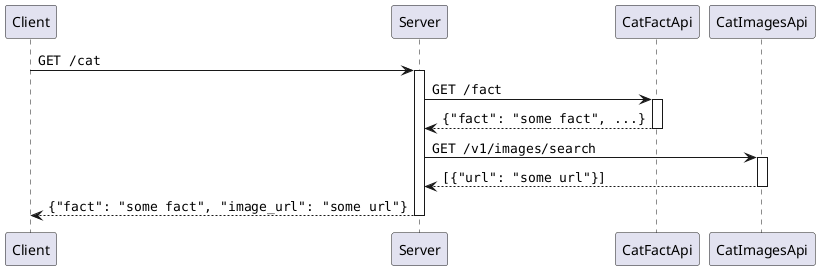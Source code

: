 @startuml

Client -> Server++: ""GET /cat""
    Server -> CatFactApi++: ""GET /fact""
    return ""{"fact": "some fact", ...}""
    Server -> CatImagesApi++: ""GET /v1/images/search""
    return ""[{"url": "some url"}]""
return ""{"fact": "some fact", "image_url": "some url"}""

@enduml